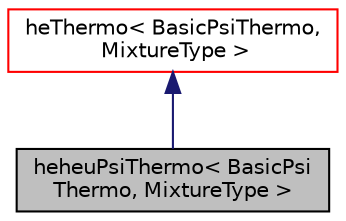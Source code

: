 digraph "heheuPsiThermo&lt; BasicPsiThermo, MixtureType &gt;"
{
  bgcolor="transparent";
  edge [fontname="Helvetica",fontsize="10",labelfontname="Helvetica",labelfontsize="10"];
  node [fontname="Helvetica",fontsize="10",shape=record];
  Node0 [label="heheuPsiThermo\< BasicPsi\lThermo, MixtureType \>",height=0.2,width=0.4,color="black", fillcolor="grey75", style="filled", fontcolor="black"];
  Node1 -> Node0 [dir="back",color="midnightblue",fontsize="10",style="solid",fontname="Helvetica"];
  Node1 [label="heThermo\< BasicPsiThermo,\l MixtureType \>",height=0.2,width=0.4,color="red",URL="$a31021.html"];
}
